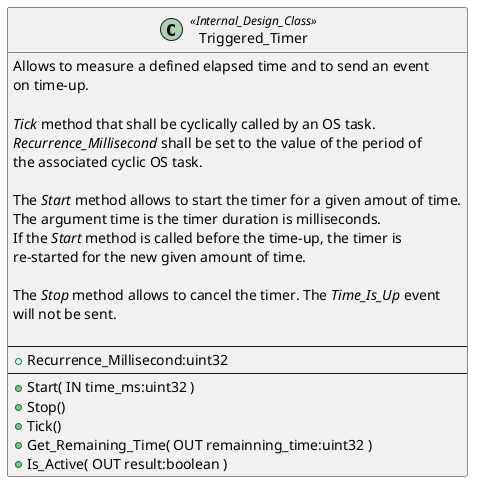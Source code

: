 @startuml

class Triggered_Timer <<Internal_Design_Class>>
{
  Allows to measure a defined elapsed time and to send an event
  on time-up.
  
  //Tick// method that shall be cyclically called by an OS task.
  //Recurrence_Millisecond// shall be set to the value of the period of
  the associated cyclic OS task.
  
  The //Start// method allows to start the timer for a given amout of time.
  The argument time is the timer duration is milliseconds.
  If the //Start// method is called before the time-up, the timer is
  re-started for the new given amount of time.
  
  The //Stop// method allows to cancel the timer. The //Time_Is_Up// event
  will not be sent.
  
  --
  + Recurrence_Millisecond:uint32
  --
  + Start( IN time_ms:uint32 )
  + Stop()
  + Tick()
  + Get_Remaining_Time( OUT remainning_time:uint32 )
  + Is_Active( OUT result:boolean )
}

@enduml